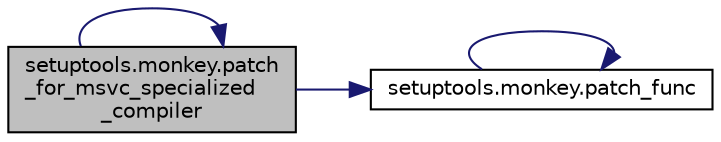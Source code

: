 digraph "setuptools.monkey.patch_for_msvc_specialized_compiler"
{
 // LATEX_PDF_SIZE
  edge [fontname="Helvetica",fontsize="10",labelfontname="Helvetica",labelfontsize="10"];
  node [fontname="Helvetica",fontsize="10",shape=record];
  rankdir="LR";
  Node1 [label="setuptools.monkey.patch\l_for_msvc_specialized\l_compiler",height=0.2,width=0.4,color="black", fillcolor="grey75", style="filled", fontcolor="black",tooltip=" "];
  Node1 -> Node1 [color="midnightblue",fontsize="10",style="solid",fontname="Helvetica"];
  Node1 -> Node2 [color="midnightblue",fontsize="10",style="solid",fontname="Helvetica"];
  Node2 [label="setuptools.monkey.patch_func",height=0.2,width=0.4,color="black", fillcolor="white", style="filled",URL="$d0/d0b/namespacesetuptools_1_1monkey.html#ac6c1bb45a1d90ebcaf099ada0682616b",tooltip=" "];
  Node2 -> Node2 [color="midnightblue",fontsize="10",style="solid",fontname="Helvetica"];
}
